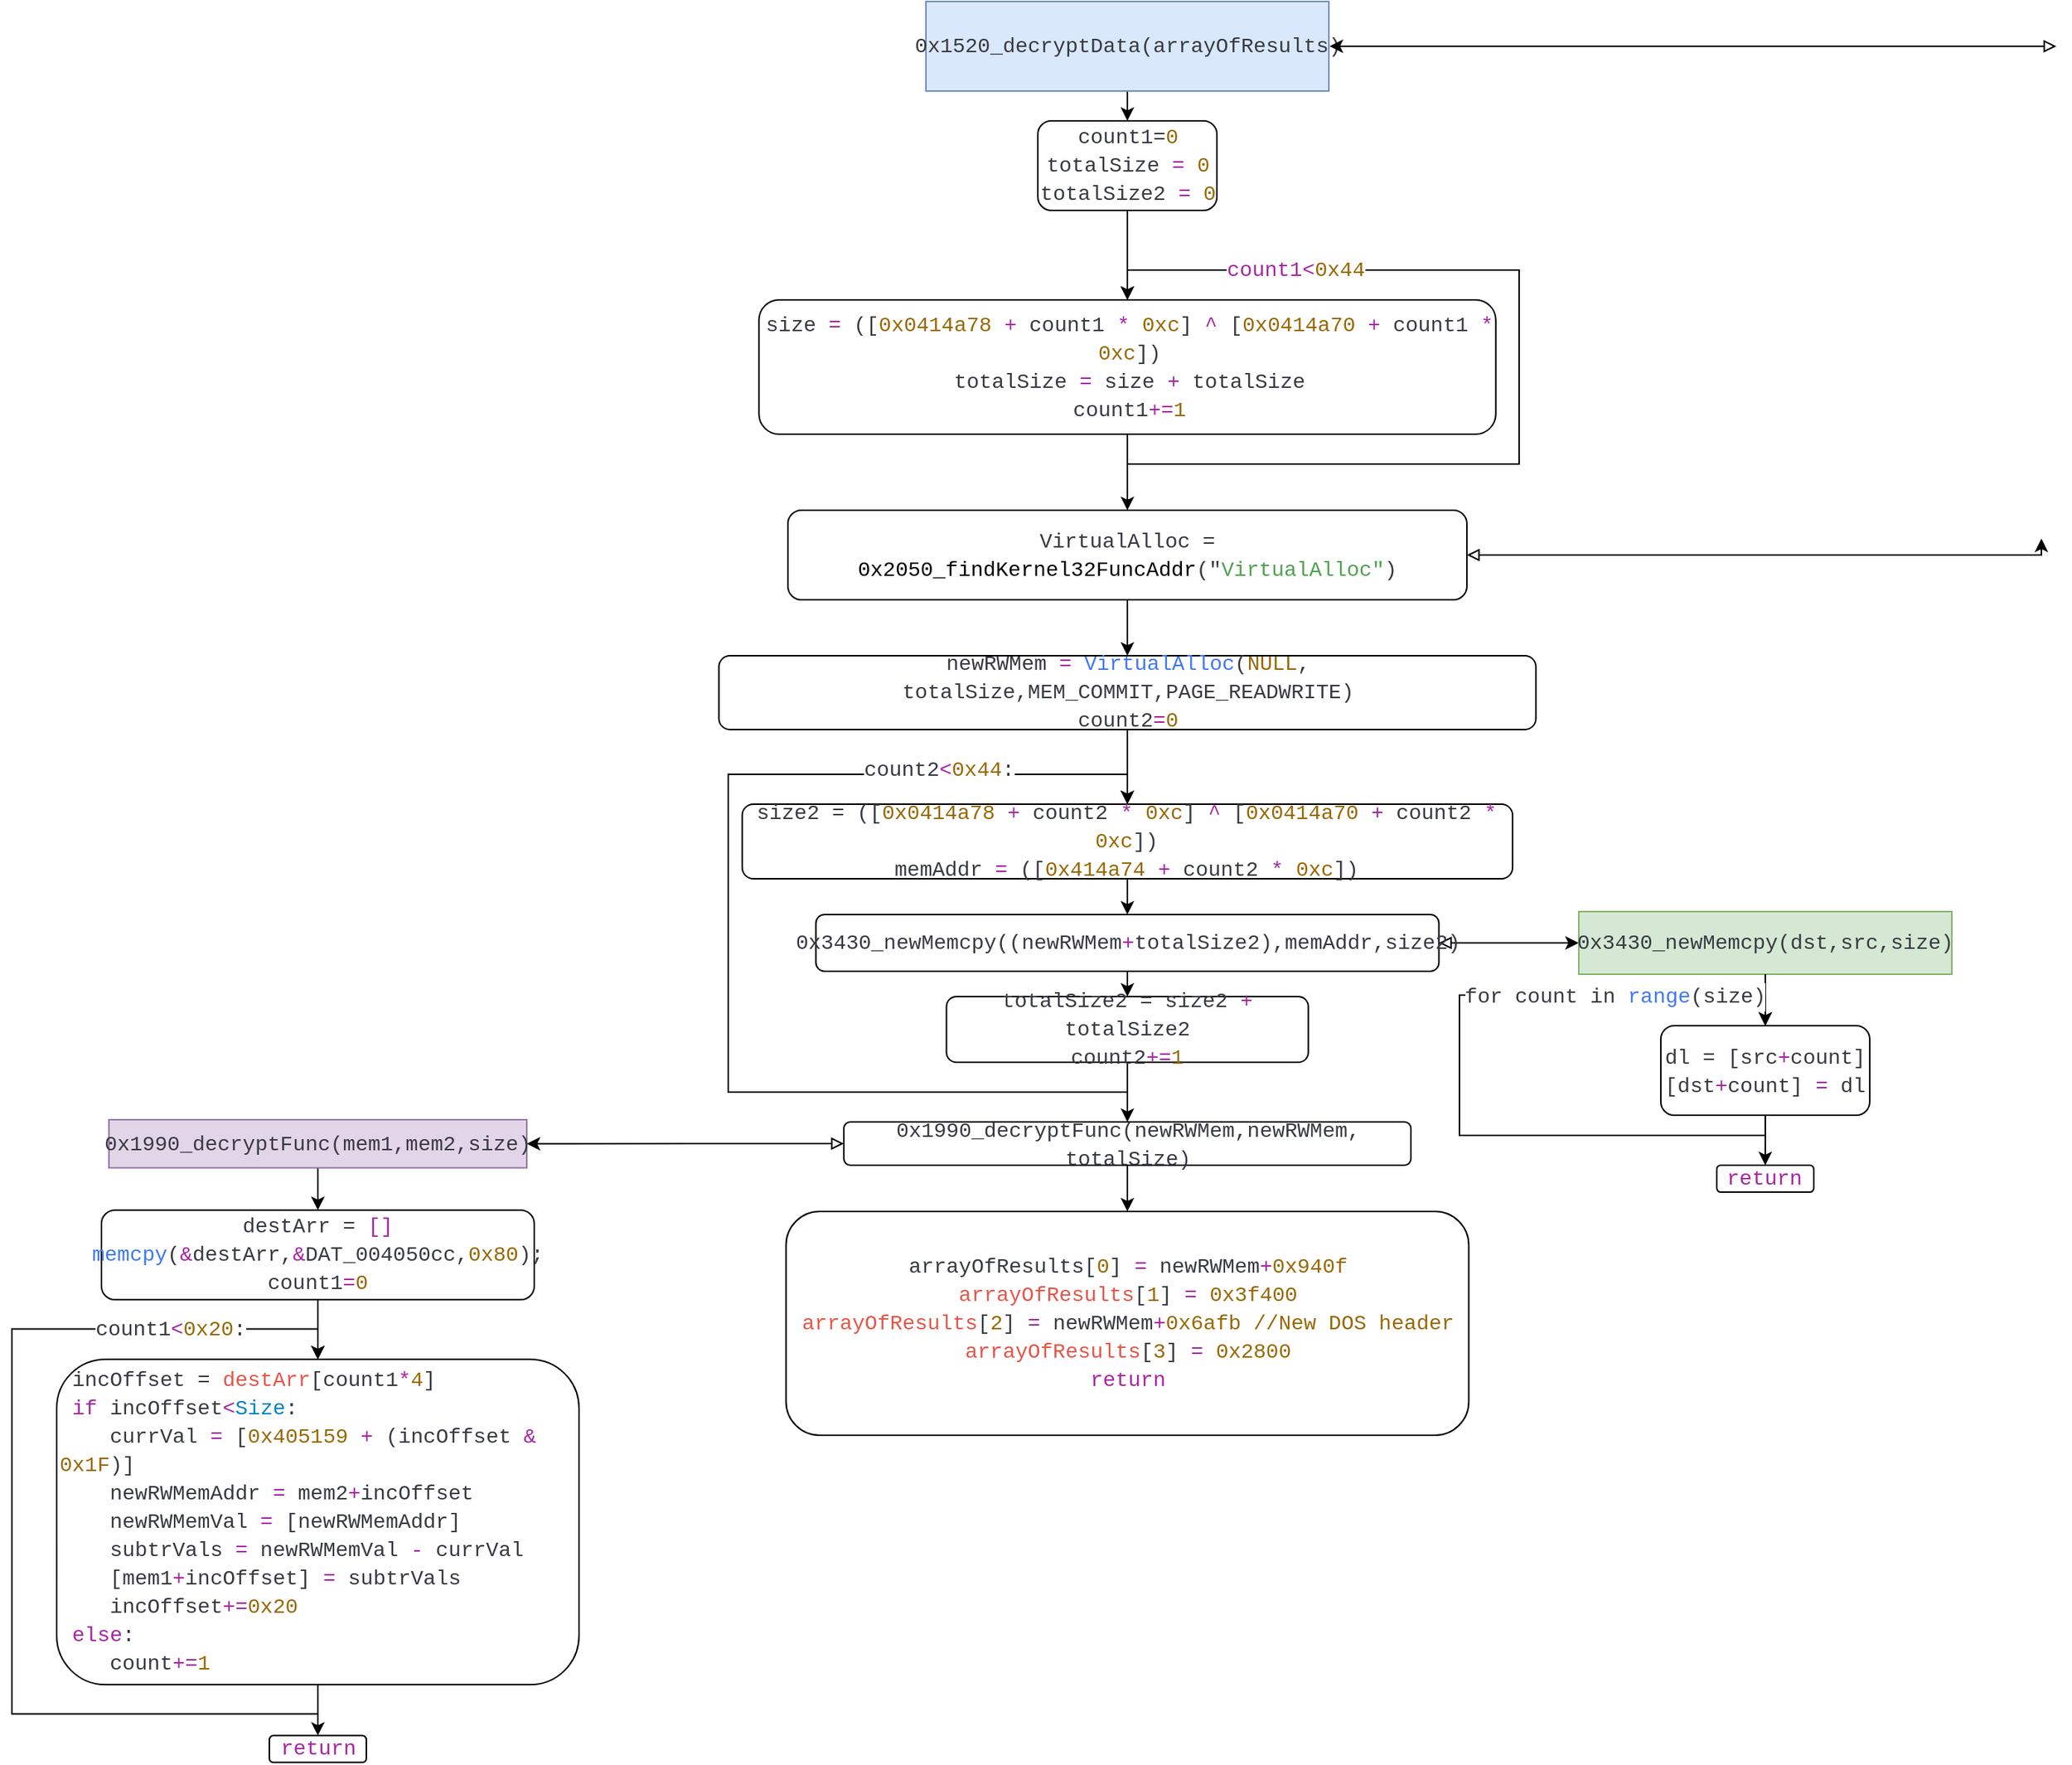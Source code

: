 <mxfile version="22.1.5" type="onedrive">
  <diagram name="Page-1" id="mNCs92s4eIvBYZ3xVJes">
    <mxGraphModel grid="1" page="1" gridSize="10" guides="1" tooltips="1" connect="1" arrows="1" fold="1" pageScale="1" pageWidth="827" pageHeight="1169" math="0" shadow="0">
      <root>
        <mxCell id="0" />
        <mxCell id="1" parent="0" />
        <mxCell id="vG7acSbbD-sMRZvfh3qH-32" style="edgeStyle=orthogonalEdgeStyle;rounded=0;orthogonalLoop=1;jettySize=auto;html=1;exitX=0.5;exitY=1;exitDx=0;exitDy=0;entryX=0.5;entryY=0;entryDx=0;entryDy=0;" edge="1" parent="1" source="vG7acSbbD-sMRZvfh3qH-33" target="vG7acSbbD-sMRZvfh3qH-41">
          <mxGeometry relative="1" as="geometry" />
        </mxCell>
        <mxCell id="vG7acSbbD-sMRZvfh3qH-33" value="&lt;div style=&quot;color: rgb(56, 58, 66); font-family: Consolas, &amp;quot;Courier New&amp;quot;, monospace; font-size: 14px; line-height: 19px;&quot;&gt;&lt;div style=&quot;line-height: 19px;&quot;&gt;0x1520_decryptData(arrayOfResults)&lt;/div&gt;&lt;/div&gt;" style="rounded=0;whiteSpace=wrap;html=1;fillColor=#dae8fc;strokeColor=#6c8ebf;" vertex="1" parent="1">
          <mxGeometry x="-927.5" y="630" width="270" height="60" as="geometry" />
        </mxCell>
        <mxCell id="vG7acSbbD-sMRZvfh3qH-34" style="edgeStyle=orthogonalEdgeStyle;rounded=0;orthogonalLoop=1;jettySize=auto;html=1;exitX=0.5;exitY=1;exitDx=0;exitDy=0;entryX=0.5;entryY=0;entryDx=0;entryDy=0;" edge="1" parent="1" source="vG7acSbbD-sMRZvfh3qH-35" target="vG7acSbbD-sMRZvfh3qH-37">
          <mxGeometry relative="1" as="geometry" />
        </mxCell>
        <mxCell id="vG7acSbbD-sMRZvfh3qH-35" value="&lt;div style=&quot;color: rgb(56, 58, 66); font-family: Consolas, &amp;quot;Courier New&amp;quot;, monospace; font-size: 14px; line-height: 19px;&quot;&gt;&lt;div style=&quot;text-align: center;&quot;&gt;&lt;span style=&quot;background-color: initial;&quot;&gt;size &lt;/span&gt;&lt;span style=&quot;background-color: initial; color: rgb(166, 38, 164);&quot;&gt;=&lt;/span&gt;&lt;span style=&quot;background-color: initial;&quot;&gt; ([&lt;/span&gt;&lt;span style=&quot;background-color: initial; color: rgb(152, 104, 1);&quot;&gt;0x0414a78&lt;/span&gt;&lt;span style=&quot;background-color: initial;&quot;&gt; &lt;/span&gt;&lt;span style=&quot;background-color: initial; color: rgb(166, 38, 164);&quot;&gt;+&lt;/span&gt;&lt;span style=&quot;background-color: initial;&quot;&gt; count1 &lt;/span&gt;&lt;span style=&quot;background-color: initial; color: rgb(166, 38, 164);&quot;&gt;*&lt;/span&gt;&lt;span style=&quot;background-color: initial;&quot;&gt; &lt;/span&gt;&lt;span style=&quot;background-color: initial; color: rgb(152, 104, 1);&quot;&gt;0xc&lt;/span&gt;&lt;span style=&quot;background-color: initial;&quot;&gt;] &lt;/span&gt;&lt;span style=&quot;background-color: initial; color: rgb(166, 38, 164);&quot;&gt;^&lt;/span&gt;&lt;span style=&quot;background-color: initial;&quot;&gt;&amp;nbsp;[&lt;/span&gt;&lt;span style=&quot;background-color: initial; color: rgb(152, 104, 1);&quot;&gt;0x0414a70&lt;/span&gt;&lt;span style=&quot;background-color: initial;&quot;&gt; &lt;/span&gt;&lt;span style=&quot;background-color: initial; color: rgb(166, 38, 164);&quot;&gt;+&lt;/span&gt;&lt;span style=&quot;background-color: initial;&quot;&gt; count1 &lt;/span&gt;&lt;span style=&quot;background-color: initial; color: rgb(166, 38, 164);&quot;&gt;*&lt;/span&gt;&lt;span style=&quot;background-color: initial;&quot;&gt; &lt;/span&gt;&lt;span style=&quot;background-color: initial; color: rgb(152, 104, 1);&quot;&gt;0xc&lt;/span&gt;&lt;span style=&quot;background-color: initial;&quot;&gt;])&lt;/span&gt;&lt;/div&gt;&lt;div style=&quot;text-align: center;&quot;&gt;totalSize &lt;span style=&quot;color: #a626a4;&quot;&gt;=&lt;/span&gt; size &lt;span style=&quot;color: #a626a4;&quot;&gt;+&lt;/span&gt; totalSize&lt;/div&gt;&lt;div style=&quot;text-align: center;&quot;&gt;&lt;span style=&quot;background-color: initial;&quot;&gt;count1&lt;/span&gt;&lt;span style=&quot;background-color: initial; color: rgb(166, 38, 164);&quot;&gt;+=&lt;/span&gt;&lt;span style=&quot;background-color: initial; color: rgb(152, 104, 1);&quot;&gt;1&lt;/span&gt;&lt;br&gt;&lt;/div&gt;&lt;/div&gt;" style="rounded=1;whiteSpace=wrap;html=1;align=left;" vertex="1" parent="1">
          <mxGeometry x="-1039.38" y="830" width="493.75" height="90" as="geometry" />
        </mxCell>
        <mxCell id="vG7acSbbD-sMRZvfh3qH-36" style="edgeStyle=orthogonalEdgeStyle;rounded=0;orthogonalLoop=1;jettySize=auto;html=1;exitX=0.5;exitY=1;exitDx=0;exitDy=0;entryX=0.5;entryY=0;entryDx=0;entryDy=0;" edge="1" parent="1" source="vG7acSbbD-sMRZvfh3qH-37" target="vG7acSbbD-sMRZvfh3qH-39">
          <mxGeometry relative="1" as="geometry" />
        </mxCell>
        <mxCell id="vG7acSbbD-sMRZvfh3qH-37" value="&lt;div style=&quot;color: rgb(56, 58, 66); font-family: Consolas, &amp;quot;Courier New&amp;quot;, monospace; font-size: 14px; line-height: 19px;&quot;&gt;&lt;div style=&quot;&quot;&gt;VirtualAlloc = &lt;span style=&quot;color: rgb(0, 0, 0);&quot;&gt;0x2050_findKernel32FuncAddr&lt;/span&gt;(&quot;&lt;span style=&quot;color: rgb(80, 161, 79);&quot;&gt;VirtualAlloc&quot;&lt;/span&gt;)&lt;/div&gt;&lt;/div&gt;" style="rounded=1;whiteSpace=wrap;html=1;align=center;" vertex="1" parent="1">
          <mxGeometry x="-1020" y="971" width="455" height="60" as="geometry" />
        </mxCell>
        <mxCell id="vG7acSbbD-sMRZvfh3qH-38" style="edgeStyle=orthogonalEdgeStyle;rounded=0;orthogonalLoop=1;jettySize=auto;html=1;exitX=0.5;exitY=1;exitDx=0;exitDy=0;entryX=0.5;entryY=0;entryDx=0;entryDy=0;" edge="1" parent="1" source="vG7acSbbD-sMRZvfh3qH-39" target="vG7acSbbD-sMRZvfh3qH-45">
          <mxGeometry relative="1" as="geometry" />
        </mxCell>
        <mxCell id="vG7acSbbD-sMRZvfh3qH-39" value="&lt;div style=&quot;color: rgb(56, 58, 66); font-family: Consolas, &amp;quot;Courier New&amp;quot;, monospace; font-size: 14px; line-height: 19px;&quot;&gt;&lt;div style=&quot;line-height: 19px;&quot;&gt;&lt;div style=&quot;&quot;&gt;&lt;div style=&quot;line-height: 19px;&quot;&gt;&lt;div style=&quot;&quot;&gt;&lt;span style=&quot;background-color: initial;&quot;&gt;newRWMem &lt;/span&gt;&lt;span style=&quot;background-color: initial; color: rgb(166, 38, 164);&quot;&gt;=&lt;/span&gt;&lt;span style=&quot;background-color: initial;&quot;&gt; &lt;/span&gt;&lt;span style=&quot;background-color: initial; color: rgb(64, 120, 242);&quot;&gt;VirtualAlloc&lt;/span&gt;&lt;span style=&quot;background-color: initial;&quot;&gt;(&lt;/span&gt;&lt;span style=&quot;background-color: initial; color: rgb(152, 104, 1);&quot;&gt;NULL&lt;/span&gt;&lt;span style=&quot;background-color: initial;&quot;&gt;, totalSize,MEM_COMMIT,PAGE_READWRITE)&lt;/span&gt;&lt;br&gt;&lt;/div&gt;&lt;div style=&quot;&quot;&gt;count2&lt;span style=&quot;color: #a626a4;&quot;&gt;=&lt;/span&gt;&lt;span style=&quot;color: #986801;&quot;&gt;0&lt;/span&gt;&lt;/div&gt;&lt;/div&gt;&lt;/div&gt;&lt;/div&gt;&lt;/div&gt;" style="rounded=1;whiteSpace=wrap;html=1;fontSize=16;align=center;" vertex="1" parent="1">
          <mxGeometry x="-1066.25" y="1068.5" width="547.5" height="49.5" as="geometry" />
        </mxCell>
        <mxCell id="vG7acSbbD-sMRZvfh3qH-40" style="edgeStyle=orthogonalEdgeStyle;rounded=0;orthogonalLoop=1;jettySize=auto;html=1;exitX=0.5;exitY=1;exitDx=0;exitDy=0;entryX=0.5;entryY=0;entryDx=0;entryDy=0;" edge="1" parent="1" source="vG7acSbbD-sMRZvfh3qH-41" target="vG7acSbbD-sMRZvfh3qH-35">
          <mxGeometry relative="1" as="geometry" />
        </mxCell>
        <mxCell id="vG7acSbbD-sMRZvfh3qH-41" value="&lt;div style=&quot;color: rgb(56, 58, 66); font-family: Consolas, &amp;quot;Courier New&amp;quot;, monospace; font-size: 14px; line-height: 19px;&quot;&gt;&lt;div style=&quot;&quot;&gt;count1=&lt;span style=&quot;color: rgb(152, 104, 1);&quot;&gt;0&lt;/span&gt;&lt;/div&gt;&lt;div style=&quot;&quot;&gt;totalSize &lt;span style=&quot;color: #a626a4;&quot;&gt;=&lt;/span&gt; &lt;span style=&quot;color: #986801;&quot;&gt;0&lt;/span&gt;&lt;/div&gt;&lt;div style=&quot;&quot;&gt;totalSize2 &lt;span style=&quot;color: rgb(166, 38, 164);&quot;&gt;=&lt;/span&gt; &lt;span style=&quot;color: rgb(152, 104, 1);&quot;&gt;0&lt;/span&gt;&lt;/div&gt;&lt;/div&gt;" style="rounded=1;whiteSpace=wrap;html=1;" vertex="1" parent="1">
          <mxGeometry x="-852.5" y="710" width="120" height="60" as="geometry" />
        </mxCell>
        <mxCell id="vG7acSbbD-sMRZvfh3qH-42" style="edgeStyle=orthogonalEdgeStyle;rounded=0;orthogonalLoop=1;jettySize=auto;html=1;exitX=0.5;exitY=1;exitDx=0;exitDy=0;entryX=0.5;entryY=0;entryDx=0;entryDy=0;" edge="1" parent="1" source="vG7acSbbD-sMRZvfh3qH-35" target="vG7acSbbD-sMRZvfh3qH-35">
          <mxGeometry relative="1" as="geometry">
            <Array as="points">
              <mxPoint x="-792" y="940" />
              <mxPoint x="-530" y="940" />
              <mxPoint x="-530" y="810" />
              <mxPoint x="-792" y="810" />
            </Array>
          </mxGeometry>
        </mxCell>
        <mxCell id="vG7acSbbD-sMRZvfh3qH-43" value="&lt;span style=&quot;border-color: var(--border-color); font-family: Consolas, &amp;quot;Courier New&amp;quot;, monospace; font-size: 14px; text-align: left; background-color: initial; color: rgb(166, 38, 164);&quot;&gt;count1&amp;lt;&lt;/span&gt;&lt;span style=&quot;border-color: var(--border-color); font-family: Consolas, &amp;quot;Courier New&amp;quot;, monospace; font-size: 14px; text-align: left; background-color: initial; color: rgb(152, 104, 1);&quot;&gt;0x44&lt;/span&gt;" style="edgeLabel;html=1;align=center;verticalAlign=middle;resizable=0;points=[];" connectable="0" vertex="1" parent="vG7acSbbD-sMRZvfh3qH-42">
          <mxGeometry x="0.623" relative="1" as="geometry">
            <mxPoint x="1" as="offset" />
          </mxGeometry>
        </mxCell>
        <mxCell id="vG7acSbbD-sMRZvfh3qH-44" style="edgeStyle=orthogonalEdgeStyle;rounded=0;orthogonalLoop=1;jettySize=auto;html=1;exitX=0.5;exitY=1;exitDx=0;exitDy=0;entryX=0.5;entryY=0;entryDx=0;entryDy=0;" edge="1" parent="1" source="vG7acSbbD-sMRZvfh3qH-45" target="vG7acSbbD-sMRZvfh3qH-48">
          <mxGeometry relative="1" as="geometry" />
        </mxCell>
        <mxCell id="vG7acSbbD-sMRZvfh3qH-45" value="&lt;div style=&quot;color: rgb(56, 58, 66); font-family: Consolas, &amp;quot;Courier New&amp;quot;, monospace; font-size: 14px; line-height: 19px;&quot;&gt;&lt;div style=&quot;&quot;&gt;size2 = ([&lt;span style=&quot;color: rgb(152, 104, 1);&quot;&gt;0x0414a78&lt;/span&gt; &lt;span style=&quot;color: rgb(166, 38, 164);&quot;&gt;+&lt;/span&gt; count2 &lt;span style=&quot;color: rgb(166, 38, 164);&quot;&gt;*&lt;/span&gt; &lt;span style=&quot;color: rgb(152, 104, 1);&quot;&gt;0xc&lt;/span&gt;] &lt;span style=&quot;color: rgb(166, 38, 164);&quot;&gt;^&lt;/span&gt; [&lt;span style=&quot;color: rgb(152, 104, 1);&quot;&gt;0x0414a70&lt;/span&gt; &lt;span style=&quot;color: rgb(166, 38, 164);&quot;&gt;+&lt;/span&gt; count2 &lt;span style=&quot;color: rgb(166, 38, 164);&quot;&gt;*&lt;/span&gt; &lt;span style=&quot;color: rgb(152, 104, 1);&quot;&gt;0xc&lt;/span&gt;])&lt;/div&gt;&lt;div style=&quot;&quot;&gt;memAddr &lt;span style=&quot;color: rgb(166, 38, 164);&quot;&gt;=&lt;/span&gt; ([&lt;span style=&quot;color: rgb(152, 104, 1);&quot;&gt;0x414a74&lt;/span&gt; &lt;span style=&quot;color: rgb(166, 38, 164);&quot;&gt;+&lt;/span&gt; count2 &lt;span style=&quot;color: rgb(166, 38, 164);&quot;&gt;*&lt;/span&gt; &lt;span style=&quot;color: rgb(152, 104, 1);&quot;&gt;0xc&lt;/span&gt;])&lt;/div&gt;&lt;/div&gt;" style="rounded=1;whiteSpace=wrap;html=1;" vertex="1" parent="1">
          <mxGeometry x="-1050.63" y="1168" width="516.25" height="50" as="geometry" />
        </mxCell>
        <mxCell id="vG7acSbbD-sMRZvfh3qH-46" style="edgeStyle=orthogonalEdgeStyle;rounded=0;orthogonalLoop=1;jettySize=auto;html=1;exitX=1;exitY=0.5;exitDx=0;exitDy=0;entryX=0;entryY=0.5;entryDx=0;entryDy=0;startArrow=block;startFill=0;" edge="1" parent="1" source="vG7acSbbD-sMRZvfh3qH-48" target="vG7acSbbD-sMRZvfh3qH-49">
          <mxGeometry relative="1" as="geometry">
            <mxPoint x="-30" y="1263.0" as="sourcePoint" />
          </mxGeometry>
        </mxCell>
        <mxCell id="vG7acSbbD-sMRZvfh3qH-47" style="edgeStyle=orthogonalEdgeStyle;rounded=0;orthogonalLoop=1;jettySize=auto;html=1;exitX=0.5;exitY=1;exitDx=0;exitDy=0;entryX=0.5;entryY=0;entryDx=0;entryDy=0;" edge="1" parent="1" source="vG7acSbbD-sMRZvfh3qH-48" target="vG7acSbbD-sMRZvfh3qH-59">
          <mxGeometry relative="1" as="geometry" />
        </mxCell>
        <mxCell id="vG7acSbbD-sMRZvfh3qH-48" value="&lt;div style=&quot;color: rgb(56, 58, 66); font-family: Consolas, &amp;quot;Courier New&amp;quot;, monospace; font-size: 14px; line-height: 19px;&quot;&gt;&lt;div style=&quot;&quot;&gt;0x3430_newMemcpy((newRWMem&lt;span style=&quot;color: rgb(166, 38, 164);&quot;&gt;+&lt;/span&gt;totalSize2),memAddr,size2)&lt;/div&gt;&lt;/div&gt;" style="rounded=1;whiteSpace=wrap;html=1;" vertex="1" parent="1">
          <mxGeometry x="-1001.25" y="1242" width="417.5" height="38" as="geometry" />
        </mxCell>
        <mxCell id="vG7acSbbD-sMRZvfh3qH-49" value="&lt;div style=&quot;color: rgb(56, 58, 66); font-family: Consolas, &amp;quot;Courier New&amp;quot;, monospace; font-size: 14px; line-height: 19px;&quot;&gt;0x3430_newMemcpy(dst,src,size)&lt;/div&gt;" style="rounded=0;whiteSpace=wrap;html=1;fillColor=#d5e8d4;strokeColor=#82b366;" vertex="1" parent="1">
          <mxGeometry x="-490.04" y="1240" width="250" height="42" as="geometry" />
        </mxCell>
        <mxCell id="vG7acSbbD-sMRZvfh3qH-50" style="edgeStyle=orthogonalEdgeStyle;rounded=0;orthogonalLoop=1;jettySize=auto;html=1;exitX=0.5;exitY=1;exitDx=0;exitDy=0;entryX=0.5;entryY=0;entryDx=0;entryDy=0;" edge="1" parent="1" source="vG7acSbbD-sMRZvfh3qH-49" target="vG7acSbbD-sMRZvfh3qH-52">
          <mxGeometry relative="1" as="geometry">
            <mxPoint x="-365.04" y="1328.5" as="sourcePoint" />
          </mxGeometry>
        </mxCell>
        <mxCell id="vG7acSbbD-sMRZvfh3qH-51" style="edgeStyle=orthogonalEdgeStyle;rounded=0;orthogonalLoop=1;jettySize=auto;html=1;exitX=0.5;exitY=1;exitDx=0;exitDy=0;entryX=0.5;entryY=0;entryDx=0;entryDy=0;" edge="1" parent="1" source="vG7acSbbD-sMRZvfh3qH-52" target="vG7acSbbD-sMRZvfh3qH-55">
          <mxGeometry relative="1" as="geometry" />
        </mxCell>
        <mxCell id="vG7acSbbD-sMRZvfh3qH-52" value="&lt;div style=&quot;color: rgb(56, 58, 66); font-family: Consolas, &amp;quot;Courier New&amp;quot;, monospace; font-size: 14px; line-height: 19px;&quot;&gt;&lt;div style=&quot;&quot;&gt;dl = [src&lt;span style=&quot;color: rgb(166, 38, 164);&quot;&gt;+&lt;/span&gt;count]&lt;/div&gt;&lt;div style=&quot;&quot;&gt;[dst&lt;span style=&quot;color: rgb(166, 38, 164);&quot;&gt;+&lt;/span&gt;count] &lt;span style=&quot;color: rgb(166, 38, 164);&quot;&gt;=&lt;/span&gt; dl&lt;/div&gt;&lt;/div&gt;" style="rounded=1;whiteSpace=wrap;html=1;" vertex="1" parent="1">
          <mxGeometry x="-435.04" y="1316.5" width="140" height="60" as="geometry" />
        </mxCell>
        <mxCell id="vG7acSbbD-sMRZvfh3qH-53" style="edgeStyle=orthogonalEdgeStyle;rounded=0;orthogonalLoop=1;jettySize=auto;html=1;exitX=0.5;exitY=1;exitDx=0;exitDy=0;entryX=0.5;entryY=0;entryDx=0;entryDy=0;" edge="1" parent="1" source="vG7acSbbD-sMRZvfh3qH-52" target="vG7acSbbD-sMRZvfh3qH-52">
          <mxGeometry relative="1" as="geometry">
            <Array as="points">
              <mxPoint x="-365" y="1390" />
              <mxPoint x="-570" y="1390" />
              <mxPoint x="-570" y="1296" />
              <mxPoint x="-365" y="1296" />
            </Array>
          </mxGeometry>
        </mxCell>
        <mxCell id="vG7acSbbD-sMRZvfh3qH-54" value="&lt;div style=&quot;color: rgb(56, 58, 66); font-family: Consolas, &amp;quot;Courier New&amp;quot;, monospace; font-size: 14px; line-height: 19px;&quot;&gt;for count in &lt;span style=&quot;color: rgb(64, 120, 242);&quot;&gt;range&lt;/span&gt;(size)&lt;/div&gt;" style="edgeLabel;html=1;align=center;verticalAlign=middle;resizable=0;points=[];" connectable="0" vertex="1" parent="vG7acSbbD-sMRZvfh3qH-53">
          <mxGeometry x="0.612" y="-3" relative="1" as="geometry">
            <mxPoint x="-17" y="-2" as="offset" />
          </mxGeometry>
        </mxCell>
        <mxCell id="vG7acSbbD-sMRZvfh3qH-55" value="&lt;div style=&quot;color: rgb(56, 58, 66); font-family: Consolas, &amp;quot;Courier New&amp;quot;, monospace; font-size: 14px; line-height: 19px;&quot;&gt;&lt;div style=&quot;&quot;&gt;&lt;span style=&quot;color: rgb(166, 38, 164);&quot;&gt;return&lt;/span&gt;&lt;br&gt;&lt;/div&gt;&lt;/div&gt;" style="rounded=1;whiteSpace=wrap;html=1;" vertex="1" parent="1">
          <mxGeometry x="-397.54" y="1410" width="65" height="18" as="geometry" />
        </mxCell>
        <mxCell id="vG7acSbbD-sMRZvfh3qH-56" style="edgeStyle=orthogonalEdgeStyle;rounded=0;orthogonalLoop=1;jettySize=auto;html=1;exitX=0.5;exitY=1;exitDx=0;exitDy=0;entryX=0.5;entryY=0;entryDx=0;entryDy=0;" edge="1" parent="1" source="vG7acSbbD-sMRZvfh3qH-59" target="vG7acSbbD-sMRZvfh3qH-45">
          <mxGeometry relative="1" as="geometry">
            <Array as="points">
              <mxPoint x="-792" y="1361" />
              <mxPoint x="-1060" y="1361" />
              <mxPoint x="-1060" y="1148" />
              <mxPoint x="-792" y="1148" />
            </Array>
          </mxGeometry>
        </mxCell>
        <mxCell id="vG7acSbbD-sMRZvfh3qH-57" value="&lt;div style=&quot;color: rgb(56, 58, 66); font-family: Consolas, &amp;quot;Courier New&amp;quot;, monospace; font-size: 14px; line-height: 19px;&quot;&gt;&lt;div style=&quot;background-color: rgb(250, 250, 250);&quot;&gt;&lt;/div&gt;&lt;div style=&quot;&quot;&gt;count2&lt;span style=&quot;color: rgb(166, 38, 164);&quot;&gt;&amp;lt;&lt;/span&gt;&lt;span style=&quot;color: rgb(152, 104, 1);&quot;&gt;0x44&lt;/span&gt;:&lt;/div&gt;&lt;/div&gt;" style="edgeLabel;html=1;align=center;verticalAlign=middle;resizable=0;points=[];" connectable="0" vertex="1" parent="vG7acSbbD-sMRZvfh3qH-56">
          <mxGeometry x="0.626" y="3" relative="1" as="geometry">
            <mxPoint x="1" as="offset" />
          </mxGeometry>
        </mxCell>
        <mxCell id="vG7acSbbD-sMRZvfh3qH-58" style="edgeStyle=orthogonalEdgeStyle;rounded=0;orthogonalLoop=1;jettySize=auto;html=1;exitX=0.5;exitY=1;exitDx=0;exitDy=0;entryX=0.5;entryY=0;entryDx=0;entryDy=0;" edge="1" parent="1" source="vG7acSbbD-sMRZvfh3qH-59" target="vG7acSbbD-sMRZvfh3qH-62">
          <mxGeometry relative="1" as="geometry" />
        </mxCell>
        <mxCell id="vG7acSbbD-sMRZvfh3qH-59" value="&lt;div style=&quot;color: rgb(56, 58, 66); font-family: Consolas, &amp;quot;Courier New&amp;quot;, monospace; font-size: 14px; line-height: 19px;&quot;&gt;&lt;div style=&quot;&quot;&gt;totalSize2 = size2 &lt;span style=&quot;color: rgb(166, 38, 164);&quot;&gt;+&lt;/span&gt; totalSize2&lt;/div&gt;&lt;div style=&quot;&quot;&gt;count2&lt;span style=&quot;color: rgb(166, 38, 164);&quot;&gt;+=&lt;/span&gt;&lt;span style=&quot;color: rgb(152, 104, 1);&quot;&gt;1&lt;/span&gt;&lt;/div&gt;&lt;/div&gt;" style="rounded=1;whiteSpace=wrap;html=1;" vertex="1" parent="1">
          <mxGeometry x="-913.75" y="1297" width="242.5" height="44" as="geometry" />
        </mxCell>
        <mxCell id="vG7acSbbD-sMRZvfh3qH-60" style="edgeStyle=orthogonalEdgeStyle;rounded=0;orthogonalLoop=1;jettySize=auto;html=1;exitX=0;exitY=0.5;exitDx=0;exitDy=0;entryX=1;entryY=0.5;entryDx=0;entryDy=0;startArrow=block;startFill=0;" edge="1" parent="1" source="vG7acSbbD-sMRZvfh3qH-62" target="vG7acSbbD-sMRZvfh3qH-64">
          <mxGeometry relative="1" as="geometry">
            <Array as="points">
              <mxPoint x="-1080" y="1396" />
              <mxPoint x="-1195" y="1395" />
            </Array>
          </mxGeometry>
        </mxCell>
        <mxCell id="vG7acSbbD-sMRZvfh3qH-61" style="edgeStyle=orthogonalEdgeStyle;rounded=0;orthogonalLoop=1;jettySize=auto;html=1;exitX=0.5;exitY=1;exitDx=0;exitDy=0;entryX=0.5;entryY=0;entryDx=0;entryDy=0;" edge="1" parent="1" source="vG7acSbbD-sMRZvfh3qH-62" target="vG7acSbbD-sMRZvfh3qH-72">
          <mxGeometry relative="1" as="geometry" />
        </mxCell>
        <mxCell id="vG7acSbbD-sMRZvfh3qH-62" value="&lt;div style=&quot;color: rgb(56, 58, 66); font-family: Consolas, &amp;quot;Courier New&amp;quot;, monospace; font-size: 14px; line-height: 19px;&quot;&gt;&lt;div style=&quot;&quot;&gt;0x1990_decryptFunc(newRWMem,newRWMem, totalSize)&lt;/div&gt;&lt;/div&gt;" style="rounded=1;whiteSpace=wrap;html=1;" vertex="1" parent="1">
          <mxGeometry x="-982.5" y="1381" width="380" height="29" as="geometry" />
        </mxCell>
        <mxCell id="vG7acSbbD-sMRZvfh3qH-63" style="edgeStyle=orthogonalEdgeStyle;rounded=0;orthogonalLoop=1;jettySize=auto;html=1;exitX=0.5;exitY=1;exitDx=0;exitDy=0;entryX=0.5;entryY=0;entryDx=0;entryDy=0;" edge="1" parent="1" source="vG7acSbbD-sMRZvfh3qH-64" target="vG7acSbbD-sMRZvfh3qH-66">
          <mxGeometry relative="1" as="geometry" />
        </mxCell>
        <mxCell id="vG7acSbbD-sMRZvfh3qH-64" value="&lt;div style=&quot;color: rgb(56, 58, 66); font-family: Consolas, &amp;quot;Courier New&amp;quot;, monospace; font-size: 14px; line-height: 19px;&quot;&gt;&lt;div style=&quot;&quot;&gt;0x1990_decryptFunc(mem1,mem2,size)&lt;/div&gt;&lt;div style=&quot;background-color: rgb(250, 250, 250);&quot;&gt;&lt;/div&gt;&lt;/div&gt;" style="rounded=0;whiteSpace=wrap;html=1;fillColor=#e1d5e7;strokeColor=#9673a6;" vertex="1" parent="1">
          <mxGeometry x="-1475" y="1379.5" width="280" height="32.25" as="geometry" />
        </mxCell>
        <mxCell id="vG7acSbbD-sMRZvfh3qH-65" style="edgeStyle=orthogonalEdgeStyle;rounded=0;orthogonalLoop=1;jettySize=auto;html=1;exitX=0.5;exitY=1;exitDx=0;exitDy=0;entryX=0.5;entryY=0;entryDx=0;entryDy=0;" edge="1" parent="1" source="vG7acSbbD-sMRZvfh3qH-66" target="vG7acSbbD-sMRZvfh3qH-68">
          <mxGeometry relative="1" as="geometry" />
        </mxCell>
        <mxCell id="vG7acSbbD-sMRZvfh3qH-66" value="&lt;div style=&quot;color: rgb(56, 58, 66); font-family: Consolas, &amp;quot;Courier New&amp;quot;, monospace; font-size: 14px; line-height: 19px;&quot;&gt;&lt;div style=&quot;&quot;&gt;destArr = &lt;span style=&quot;color: rgb(166, 38, 164);&quot;&gt;[]&lt;/span&gt;&lt;/div&gt;&lt;div style=&quot;&quot;&gt;&lt;span style=&quot;color: #4078f2;&quot;&gt;memcpy&lt;/span&gt;(&lt;span style=&quot;color: #a626a4;&quot;&gt;&amp;amp;&lt;/span&gt;destArr,&lt;span style=&quot;color: #a626a4;&quot;&gt;&amp;amp;&lt;/span&gt;DAT_004050cc,&lt;span style=&quot;color: #986801;&quot;&gt;0x80&lt;/span&gt;);&lt;/div&gt;&lt;div style=&quot;&quot;&gt;count1&lt;span style=&quot;color: rgb(166, 38, 164);&quot;&gt;=&lt;/span&gt;&lt;span style=&quot;color: rgb(152, 104, 1);&quot;&gt;0&lt;/span&gt;&lt;/div&gt;&lt;/div&gt;" style="rounded=1;whiteSpace=wrap;html=1;" vertex="1" parent="1">
          <mxGeometry x="-1480" y="1440.12" width="290" height="60" as="geometry" />
        </mxCell>
        <mxCell id="vG7acSbbD-sMRZvfh3qH-67" style="edgeStyle=orthogonalEdgeStyle;rounded=0;orthogonalLoop=1;jettySize=auto;html=1;exitX=0.5;exitY=1;exitDx=0;exitDy=0;entryX=0.5;entryY=0;entryDx=0;entryDy=0;" edge="1" parent="1" source="vG7acSbbD-sMRZvfh3qH-68" target="vG7acSbbD-sMRZvfh3qH-71">
          <mxGeometry relative="1" as="geometry" />
        </mxCell>
        <mxCell id="vG7acSbbD-sMRZvfh3qH-68" value="&lt;div style=&quot;color: rgb(56, 58, 66); font-family: Consolas, &amp;quot;Courier New&amp;quot;, monospace; font-size: 14px; line-height: 19px;&quot;&gt;&lt;div style=&quot;&quot;&gt;&amp;nbsp;incOffset = &lt;span style=&quot;color: rgb(228, 86, 73);&quot;&gt;destArr&lt;/span&gt;[count1&lt;span style=&quot;color: rgb(166, 38, 164);&quot;&gt;*&lt;/span&gt;&lt;span style=&quot;color: rgb(152, 104, 1);&quot;&gt;4&lt;/span&gt;]&lt;/div&gt;&lt;div style=&quot;&quot;&gt;&lt;span style=&quot;color: #a626a4;&quot;&gt;&amp;nbsp;if&lt;/span&gt; incOffset&lt;span style=&quot;color: #a626a4;&quot;&gt;&amp;lt;&lt;/span&gt;&lt;span style=&quot;color: #0184bc;&quot;&gt;Size&lt;/span&gt;:&lt;/div&gt;&lt;div style=&quot;&quot;&gt;&amp;nbsp; &amp;nbsp; currVal &lt;span style=&quot;color: #a626a4;&quot;&gt;=&lt;/span&gt; [&lt;span style=&quot;color: #986801;&quot;&gt;0x405159&lt;/span&gt; &lt;span style=&quot;color: #a626a4;&quot;&gt;+&lt;/span&gt; (incOffset &lt;span style=&quot;color: #a626a4;&quot;&gt;&amp;amp;&lt;/span&gt; &lt;span style=&quot;color: #986801;&quot;&gt;0x1F&lt;/span&gt;)]&lt;/div&gt;&lt;div style=&quot;&quot;&gt;&amp;nbsp; &amp;nbsp; newRWMemAddr &lt;span style=&quot;color: #a626a4;&quot;&gt;=&lt;/span&gt; mem2&lt;span style=&quot;color: #a626a4;&quot;&gt;+&lt;/span&gt;incOffset&lt;/div&gt;&lt;div style=&quot;&quot;&gt;&amp;nbsp; &amp;nbsp; newRWMemVal &lt;span style=&quot;color: #a626a4;&quot;&gt;=&lt;/span&gt; [newRWMemAddr]&lt;/div&gt;&lt;div style=&quot;&quot;&gt;&amp;nbsp; &amp;nbsp; subtrVals &lt;span style=&quot;color: #a626a4;&quot;&gt;=&lt;/span&gt; newRWMemVal &lt;span style=&quot;color: #a626a4;&quot;&gt;-&lt;/span&gt; currVal&lt;/div&gt;&lt;div style=&quot;&quot;&gt;&amp;nbsp; &amp;nbsp; [mem1&lt;span style=&quot;color: #a626a4;&quot;&gt;+&lt;/span&gt;incOffset] &lt;span style=&quot;color: #a626a4;&quot;&gt;=&lt;/span&gt; subtrVals&lt;/div&gt;&lt;div style=&quot;&quot;&gt;&amp;nbsp; &amp;nbsp; incOffset&lt;span style=&quot;color: #a626a4;&quot;&gt;+=&lt;/span&gt;&lt;span style=&quot;color: #986801;&quot;&gt;0x20&lt;/span&gt;&lt;/div&gt;&lt;div style=&quot;&quot;&gt;&lt;span style=&quot;color: #a626a4;&quot;&gt;&amp;nbsp;else&lt;/span&gt;:&lt;/div&gt;&lt;div style=&quot;&quot;&gt;&amp;nbsp; &amp;nbsp; count&lt;span style=&quot;color: rgb(166, 38, 164);&quot;&gt;+=&lt;/span&gt;&lt;span style=&quot;color: rgb(152, 104, 1);&quot;&gt;1&lt;/span&gt;&lt;/div&gt;&lt;/div&gt;" style="rounded=1;whiteSpace=wrap;html=1;align=left;" vertex="1" parent="1">
          <mxGeometry x="-1510" y="1540.12" width="350" height="218" as="geometry" />
        </mxCell>
        <mxCell id="vG7acSbbD-sMRZvfh3qH-69" style="edgeStyle=orthogonalEdgeStyle;rounded=0;orthogonalLoop=1;jettySize=auto;html=1;exitX=0.5;exitY=1;exitDx=0;exitDy=0;entryX=0.5;entryY=0;entryDx=0;entryDy=0;" edge="1" parent="1" source="vG7acSbbD-sMRZvfh3qH-68" target="vG7acSbbD-sMRZvfh3qH-68">
          <mxGeometry relative="1" as="geometry">
            <Array as="points">
              <mxPoint x="-1335" y="1777.81" />
              <mxPoint x="-1540" y="1777.81" />
              <mxPoint x="-1540" y="1519.81" />
              <mxPoint x="-1335" y="1519.81" />
            </Array>
          </mxGeometry>
        </mxCell>
        <mxCell id="vG7acSbbD-sMRZvfh3qH-70" value="&lt;div style=&quot;color: rgb(56, 58, 66); font-family: Consolas, &amp;quot;Courier New&amp;quot;, monospace; font-size: 14px; line-height: 19px;&quot;&gt;&lt;div style=&quot;background-color: rgb(250, 250, 250);&quot;&gt;&lt;/div&gt;&lt;div style=&quot;&quot;&gt;count1&lt;span style=&quot;color: rgb(166, 38, 164);&quot;&gt;&amp;lt;&lt;/span&gt;&lt;span style=&quot;color: rgb(152, 104, 1);&quot;&gt;0x20&lt;/span&gt;:&lt;/div&gt;&lt;/div&gt;" style="edgeLabel;html=1;align=center;verticalAlign=middle;resizable=0;points=[];" connectable="0" vertex="1" parent="vG7acSbbD-sMRZvfh3qH-69">
          <mxGeometry x="0.661" relative="1" as="geometry">
            <mxPoint as="offset" />
          </mxGeometry>
        </mxCell>
        <mxCell id="vG7acSbbD-sMRZvfh3qH-71" value="&lt;div style=&quot;color: rgb(56, 58, 66); font-family: Consolas, &amp;quot;Courier New&amp;quot;, monospace; font-size: 14px; line-height: 19px;&quot;&gt;&lt;div style=&quot;&quot;&gt;&lt;span style=&quot;color: rgb(166, 38, 164);&quot;&gt;return&lt;/span&gt;&lt;br&gt;&lt;/div&gt;&lt;/div&gt;" style="rounded=1;whiteSpace=wrap;html=1;" vertex="1" parent="1">
          <mxGeometry x="-1367.5" y="1792.31" width="65" height="18" as="geometry" />
        </mxCell>
        <mxCell id="vG7acSbbD-sMRZvfh3qH-72" value="&lt;div style=&quot;color: rgb(56, 58, 66); font-family: Consolas, &amp;quot;Courier New&amp;quot;, monospace; font-size: 14px; line-height: 19px;&quot;&gt;&lt;div style=&quot;&quot;&gt;arrayOfResults[&lt;span style=&quot;color: rgb(152, 104, 1);&quot;&gt;0&lt;/span&gt;] &lt;span style=&quot;color: rgb(166, 38, 164);&quot;&gt;=&lt;/span&gt; newRWMem&lt;span style=&quot;color: rgb(166, 38, 164);&quot;&gt;+&lt;/span&gt;&lt;span style=&quot;color: rgb(152, 104, 1);&quot;&gt;0x940f&lt;/span&gt;&lt;/div&gt;&lt;div style=&quot;&quot;&gt;&lt;span style=&quot;color: #e45649;&quot;&gt;arrayOfResults&lt;/span&gt;[&lt;span style=&quot;color: #986801;&quot;&gt;1&lt;/span&gt;] &lt;span style=&quot;color: #a626a4;&quot;&gt;=&lt;/span&gt; &lt;span style=&quot;color: #986801;&quot;&gt;0x3f400&lt;/span&gt;&lt;/div&gt;&lt;div style=&quot;&quot;&gt;&lt;span style=&quot;color: #e45649;&quot;&gt;arrayOfResults&lt;/span&gt;[&lt;span style=&quot;color: #986801;&quot;&gt;2&lt;/span&gt;] &lt;span style=&quot;color: #a626a4;&quot;&gt;=&lt;/span&gt; newRWMem&lt;span style=&quot;color: #a626a4;&quot;&gt;+&lt;/span&gt;&lt;span style=&quot;color: #986801;&quot;&gt;0x6afb //New DOS header&lt;/span&gt;&lt;/div&gt;&lt;div style=&quot;&quot;&gt;&lt;span style=&quot;color: #e45649;&quot;&gt;arrayOfResults&lt;/span&gt;[&lt;span style=&quot;color: #986801;&quot;&gt;3&lt;/span&gt;] &lt;span style=&quot;color: #a626a4;&quot;&gt;=&lt;/span&gt; &lt;span style=&quot;color: #986801;&quot;&gt;0x2800&lt;/span&gt;&lt;/div&gt;&lt;div style=&quot;&quot;&gt;&lt;span style=&quot;color: rgb(166, 38, 164);&quot;&gt;return&lt;/span&gt;&lt;/div&gt;&lt;/div&gt;" style="rounded=1;whiteSpace=wrap;html=1;" vertex="1" parent="1">
          <mxGeometry x="-1021.25" y="1441" width="457.5" height="150" as="geometry" />
        </mxCell>
        <mxCell id="vG7acSbbD-sMRZvfh3qH-73" style="edgeStyle=orthogonalEdgeStyle;rounded=0;orthogonalLoop=1;jettySize=auto;html=1;entryX=1;entryY=0.5;entryDx=0;entryDy=0;startArrow=block;startFill=0;" edge="1" parent="1">
          <mxGeometry relative="1" as="geometry">
            <Array as="points">
              <mxPoint x="-270" y="660" />
            </Array>
            <mxPoint x="-170" y="660" as="sourcePoint" />
            <mxPoint x="-657" y="660" as="targetPoint" />
          </mxGeometry>
        </mxCell>
        <mxCell id="vG7acSbbD-sMRZvfh3qH-74" value="" style="endArrow=classic;html=1;rounded=0;exitX=1;exitY=0.5;exitDx=0;exitDy=0;edgeStyle=orthogonalEdgeStyle;startArrow=block;startFill=0;" edge="1" parent="1">
          <mxGeometry width="50" height="50" relative="1" as="geometry">
            <mxPoint x="-565" y="1001" as="sourcePoint" />
            <mxPoint x="-180" y="990" as="targetPoint" />
            <Array as="points">
              <mxPoint x="-180" y="1001" />
            </Array>
          </mxGeometry>
        </mxCell>
      </root>
    </mxGraphModel>
  </diagram>
</mxfile>
